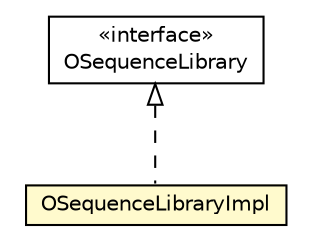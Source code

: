 #!/usr/local/bin/dot
#
# Class diagram 
# Generated by UMLGraph version R5_6-24-gf6e263 (http://www.umlgraph.org/)
#

digraph G {
	edge [fontname="Helvetica",fontsize=10,labelfontname="Helvetica",labelfontsize=10];
	node [fontname="Helvetica",fontsize=10,shape=plaintext];
	nodesep=0.25;
	ranksep=0.5;
	// com.orientechnologies.orient.core.metadata.sequence.OSequenceLibraryImpl
	c3666396 [label=<<table title="com.orientechnologies.orient.core.metadata.sequence.OSequenceLibraryImpl" border="0" cellborder="1" cellspacing="0" cellpadding="2" port="p" bgcolor="lemonChiffon" href="./OSequenceLibraryImpl.html">
		<tr><td><table border="0" cellspacing="0" cellpadding="1">
<tr><td align="center" balign="center"> OSequenceLibraryImpl </td></tr>
		</table></td></tr>
		</table>>, URL="./OSequenceLibraryImpl.html", fontname="Helvetica", fontcolor="black", fontsize=10.0];
	// com.orientechnologies.orient.core.metadata.sequence.OSequenceLibrary
	c3666400 [label=<<table title="com.orientechnologies.orient.core.metadata.sequence.OSequenceLibrary" border="0" cellborder="1" cellspacing="0" cellpadding="2" port="p" href="./OSequenceLibrary.html">
		<tr><td><table border="0" cellspacing="0" cellpadding="1">
<tr><td align="center" balign="center"> &#171;interface&#187; </td></tr>
<tr><td align="center" balign="center"> OSequenceLibrary </td></tr>
		</table></td></tr>
		</table>>, URL="./OSequenceLibrary.html", fontname="Helvetica", fontcolor="black", fontsize=10.0];
	//com.orientechnologies.orient.core.metadata.sequence.OSequenceLibraryImpl implements com.orientechnologies.orient.core.metadata.sequence.OSequenceLibrary
	c3666400:p -> c3666396:p [dir=back,arrowtail=empty,style=dashed];
}

